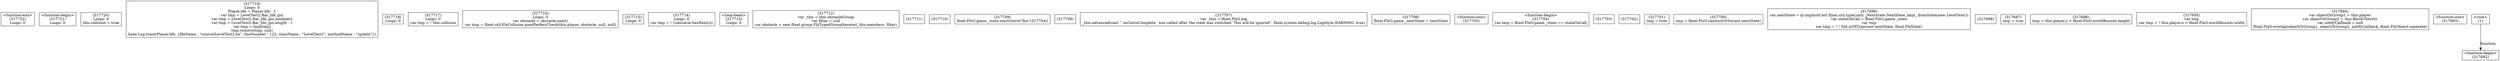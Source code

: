 digraph graphname {
n317722 [shape=box,label="<function-end>
(317722)\nLoops: 0"];
n317721 [shape=box,label="<function-begin>
(317721)\nLoops: 0"];
n317720 [shape=box,label="(317720)\nLoops: 0\nthis.collision = true"];
n317719 [shape=box,label="(317719)\nLoops: 0\nPlayer.life = Player.life - 1\nvar tmp = LevelTest2.Bar_life_gui\nvar tmp = LevelTest2.Bar_life_gui.members\nvar tmp = LevelTest2.Bar_life_gui.length - 1\nvar tmp = tmp[tmp]\ntmp.remove(tmp, null)\nhaxe.Log.trace(Player.life, {fileName : \"source/LevelTest2.hx\", lineNumber : 122, className : \"LevelTest2\", methodName : \"update\"})"];
n317718 [shape=box,label="(317718)\nLoops: 0"];
n317717 [shape=box,label="(317717)\nLoops: 0\nvar tmp = ! this.collision"];
n317716 [shape=box,label="(317716)\nLoops: 0\nvar obstacle = obstacle.next()\nvar tmp = flixel.util.FlxCollision.pixelPerfectCheck(this.player, obstacle, null, null)"];
n317715 [shape=box,label="(317715)\nLoops: 0"];
n317714 [shape=box,label="(317714)\nLoops: 0\nvar tmp = ! ((obstacle.hasNext()))"];
n317713 [shape=box,label="<loop-head>
(317713)\nLoops: 0"];
n317712 [shape=box,label="(317712)\nvar _this = this.obstacleGroup\nvar filter = null\nvar obstacle = new flixel.group.FlxTypedGroupIterator(_this.members, filter)"];
n317711 [shape=box,label="(317711)"];
n317710 [shape=box,label="(317710)"];
n317709 [shape=box,label="(317709)\nflixel.FlxG.game._state.startOutro(\"fun\"(317704))"];
n317708 [shape=box,label="(317708)"];
n317707 [shape=box,label="(317707)\nvar _this = flixel.FlxG.log\n_this.advanced(cast \"`onOutroComplete` was called after the state was switched. This will be ignored\", flixel.system.debug.log.LogStyle.WARNING, true)"];
n317706 [shape=box,label="(317706)\nflixel.FlxG.game._nextState = nextState"];
n317705 [shape=box,label="<function-end>
(317705)"];
n317704 [shape=box,label="<function-begin>
(317704)\nvar tmp = flixel.FlxG.game._state == stateOnCall"];
n317703 [shape=box,label="(317703)"];
n317702 [shape=box,label="(317702)"];
n317701 [shape=box,label="(317701)\ntmp = true"];
n317700 [shape=box,label="(317700)\ntmp = flixel.FlxG.canSwitchTo(cast nextState)"];
n317699 [shape=box,label="(317699)\nvar nextState = @:implicitCast flixel.util.typeLimit._NextState.NextState_Impl_.fromState(new LevelTest())\nvar stateOnCall = flixel.FlxG.game._state\nvar tmp\nvar tmp = ! ! Std.isOfType(cast nextState, flixel.FlxState)"];
n317698 [shape=box,label="(317698)"];
n317697 [shape=box,label="(317697)\ntmp = true"];
n317696 [shape=box,label="(317696)\ntmp = this.player.y > flixel.FlxG.worldBounds.height"];
n317695 [shape=box,label="(317695)\nvar tmp\nvar tmp = ! this.player.x > flixel.FlxG.worldBounds.width"];
n317694 [shape=box,label="(317694)\nvar objectOrGroup1 = this.player\nvar objectOrGroup2 = this.BlockTilesStr\nvar notifyCallback = null\nflixel.FlxG.overlap(objectOrGroup1, objectOrGroup2, notifyCallback, flixel.FlxObject.separate)"];
n317693 [shape=box,label="<function-end>
(317693)"];
n317692 [shape=box,label="<function-begin>
(317692)"];
n1 [shape=box,label="<root>
(1)"];
n1 -> n317692[label="function"];
}
